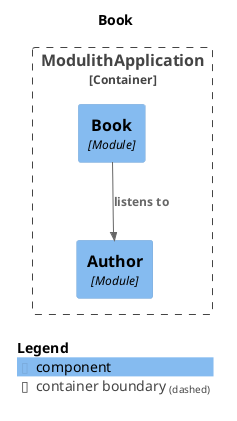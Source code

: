 @startuml
set separator none
title Book

top to bottom direction

!include <C4/C4>
!include <C4/C4_Context>
!include <C4/C4_Component>

Container_Boundary("ModulithApplication.ModulithApplication_boundary", "ModulithApplication", $tags="") {
  Component(ModulithApplication.ModulithApplication.Author, "Author", $techn="Module", $descr="", $tags="", $link="")
  Component(ModulithApplication.ModulithApplication.Book, "Book", $techn="Module", $descr="", $tags="", $link="")
}

Rel(ModulithApplication.ModulithApplication.Book, ModulithApplication.ModulithApplication.Author, "listens to", $techn="", $tags="", $link="")

SHOW_LEGEND(true)
@enduml